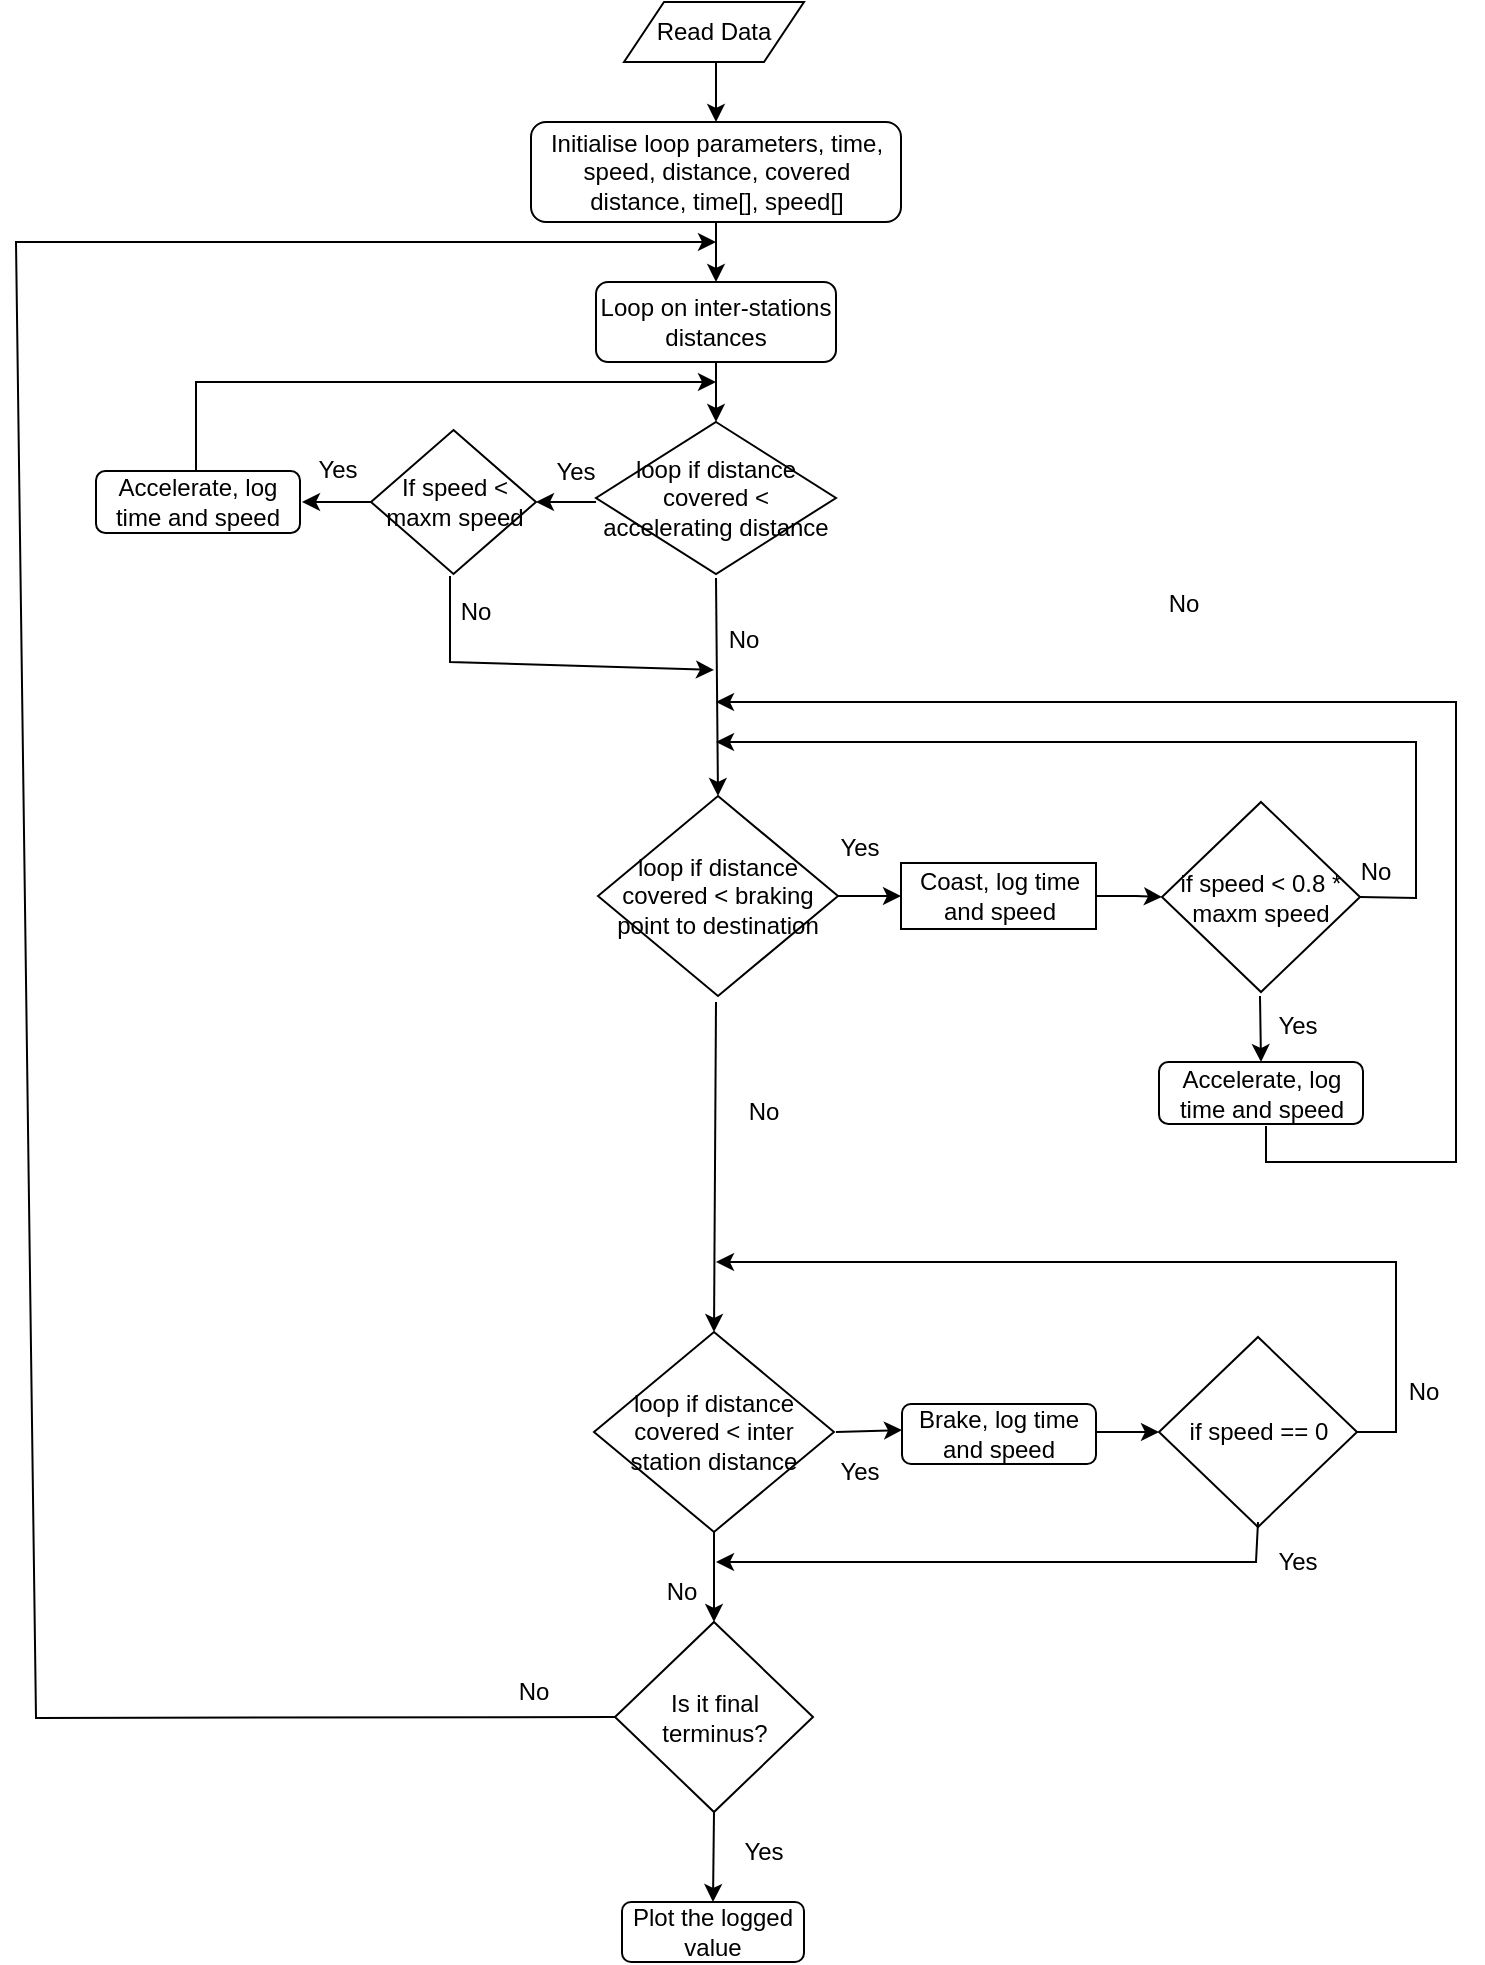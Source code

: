 <mxfile version="24.8.3">
  <diagram name="Page-1" id="9e2izzzQWu0SrGIOHbec">
    <mxGraphModel dx="1050" dy="569" grid="1" gridSize="10" guides="1" tooltips="1" connect="1" arrows="1" fold="1" page="1" pageScale="1" pageWidth="827" pageHeight="1169" math="0" shadow="0">
      <root>
        <mxCell id="0" />
        <mxCell id="1" parent="0" />
        <mxCell id="MyHe9AeNbJFNaO_dBCYq-2" value="" style="endArrow=classic;html=1;rounded=0;exitX=0.5;exitY=1;exitDx=0;exitDy=0;" parent="1" edge="1">
          <mxGeometry width="50" height="50" relative="1" as="geometry">
            <mxPoint x="390" y="130" as="sourcePoint" />
            <mxPoint x="390" y="160" as="targetPoint" />
          </mxGeometry>
        </mxCell>
        <mxCell id="MyHe9AeNbJFNaO_dBCYq-6" style="edgeStyle=orthogonalEdgeStyle;rounded=0;orthogonalLoop=1;jettySize=auto;html=1;" parent="1" source="MyHe9AeNbJFNaO_dBCYq-3" edge="1">
          <mxGeometry relative="1" as="geometry">
            <mxPoint x="390" y="240" as="targetPoint" />
          </mxGeometry>
        </mxCell>
        <mxCell id="MyHe9AeNbJFNaO_dBCYq-3" value="Initialise loop parameters, time, speed, distance, covered distance, time[], speed[]" style="rounded=1;whiteSpace=wrap;html=1;" parent="1" vertex="1">
          <mxGeometry x="297.5" y="160" width="185" height="50" as="geometry" />
        </mxCell>
        <mxCell id="MyHe9AeNbJFNaO_dBCYq-8" style="edgeStyle=orthogonalEdgeStyle;rounded=0;orthogonalLoop=1;jettySize=auto;html=1;exitX=0.5;exitY=1;exitDx=0;exitDy=0;" parent="1" source="MyHe9AeNbJFNaO_dBCYq-7" edge="1">
          <mxGeometry relative="1" as="geometry">
            <mxPoint x="390" y="310" as="targetPoint" />
          </mxGeometry>
        </mxCell>
        <mxCell id="MyHe9AeNbJFNaO_dBCYq-7" value="Loop on inter-stations distances" style="rounded=1;whiteSpace=wrap;html=1;" parent="1" vertex="1">
          <mxGeometry x="330" y="240" width="120" height="40" as="geometry" />
        </mxCell>
        <mxCell id="MyHe9AeNbJFNaO_dBCYq-9" value="loop if&amp;nbsp;&lt;span style=&quot;background-color: initial;&quot;&gt;distance covered &amp;lt; accelerating distance&lt;/span&gt;" style="rhombus;whiteSpace=wrap;html=1;" parent="1" vertex="1">
          <mxGeometry x="330" y="310" width="120" height="76" as="geometry" />
        </mxCell>
        <mxCell id="MyHe9AeNbJFNaO_dBCYq-13" value="No" style="text;html=1;align=center;verticalAlign=middle;whiteSpace=wrap;rounded=0;" parent="1" vertex="1">
          <mxGeometry x="374" y="404" width="60" height="30" as="geometry" />
        </mxCell>
        <mxCell id="MyHe9AeNbJFNaO_dBCYq-15" value="Read Data" style="shape=parallelogram;perimeter=parallelogramPerimeter;whiteSpace=wrap;html=1;fixedSize=1;" parent="1" vertex="1">
          <mxGeometry x="344" y="100" width="90" height="30" as="geometry" />
        </mxCell>
        <mxCell id="MyHe9AeNbJFNaO_dBCYq-19" value="Yes" style="text;html=1;align=center;verticalAlign=middle;whiteSpace=wrap;rounded=0;" parent="1" vertex="1">
          <mxGeometry x="290" y="320" width="60" height="30" as="geometry" />
        </mxCell>
        <mxCell id="MyHe9AeNbJFNaO_dBCYq-20" value="If speed &amp;lt; maxm speed" style="rhombus;whiteSpace=wrap;html=1;" parent="1" vertex="1">
          <mxGeometry x="217.5" y="314" width="82.5" height="72" as="geometry" />
        </mxCell>
        <mxCell id="MyHe9AeNbJFNaO_dBCYq-25" value="Accelerate, log time and speed" style="rounded=1;whiteSpace=wrap;html=1;" parent="1" vertex="1">
          <mxGeometry x="80" y="334.5" width="102" height="31" as="geometry" />
        </mxCell>
        <mxCell id="MyHe9AeNbJFNaO_dBCYq-30" value="No" style="text;html=1;align=center;verticalAlign=middle;whiteSpace=wrap;rounded=0;" parent="1" vertex="1">
          <mxGeometry x="594" y="386" width="60" height="30" as="geometry" />
        </mxCell>
        <mxCell id="MyHe9AeNbJFNaO_dBCYq-34" value="" style="edgeStyle=orthogonalEdgeStyle;rounded=0;orthogonalLoop=1;jettySize=auto;html=1;" parent="1" source="MyHe9AeNbJFNaO_dBCYq-32" target="MyHe9AeNbJFNaO_dBCYq-33" edge="1">
          <mxGeometry relative="1" as="geometry" />
        </mxCell>
        <mxCell id="MyHe9AeNbJFNaO_dBCYq-32" value="loop if&amp;nbsp;&lt;span style=&quot;background-color: initial;&quot;&gt;distance covered &amp;lt; braking point to destination&lt;/span&gt;" style="rhombus;whiteSpace=wrap;html=1;" parent="1" vertex="1">
          <mxGeometry x="331" y="497" width="120" height="100" as="geometry" />
        </mxCell>
        <mxCell id="MyHe9AeNbJFNaO_dBCYq-37" value="" style="edgeStyle=orthogonalEdgeStyle;rounded=0;orthogonalLoop=1;jettySize=auto;html=1;" parent="1" source="MyHe9AeNbJFNaO_dBCYq-33" target="MyHe9AeNbJFNaO_dBCYq-36" edge="1">
          <mxGeometry relative="1" as="geometry" />
        </mxCell>
        <mxCell id="MyHe9AeNbJFNaO_dBCYq-33" value="Coast, log time and speed" style="whiteSpace=wrap;html=1;" parent="1" vertex="1">
          <mxGeometry x="482.5" y="530.5" width="97.5" height="33" as="geometry" />
        </mxCell>
        <mxCell id="MyHe9AeNbJFNaO_dBCYq-35" value="Yes" style="text;html=1;align=center;verticalAlign=middle;whiteSpace=wrap;rounded=0;" parent="1" vertex="1">
          <mxGeometry x="432" y="508" width="60" height="30" as="geometry" />
        </mxCell>
        <mxCell id="MyHe9AeNbJFNaO_dBCYq-36" value="if speed &amp;lt; 0.8 * maxm speed" style="rhombus;whiteSpace=wrap;html=1;" parent="1" vertex="1">
          <mxGeometry x="613" y="500" width="99" height="95" as="geometry" />
        </mxCell>
        <mxCell id="MyHe9AeNbJFNaO_dBCYq-38" value="No" style="text;html=1;align=center;verticalAlign=middle;whiteSpace=wrap;rounded=0;" parent="1" vertex="1">
          <mxGeometry x="240" y="390" width="60" height="30" as="geometry" />
        </mxCell>
        <mxCell id="MyHe9AeNbJFNaO_dBCYq-40" value="" style="endArrow=classic;html=1;rounded=0;exitX=1;exitY=0.5;exitDx=0;exitDy=0;" parent="1" source="MyHe9AeNbJFNaO_dBCYq-36" edge="1">
          <mxGeometry width="50" height="50" relative="1" as="geometry">
            <mxPoint x="720" y="550" as="sourcePoint" />
            <mxPoint x="390" y="470" as="targetPoint" />
            <Array as="points">
              <mxPoint x="740" y="548" />
              <mxPoint x="740" y="470" />
              <mxPoint x="630" y="470" />
              <mxPoint x="530" y="470" />
            </Array>
          </mxGeometry>
        </mxCell>
        <mxCell id="MyHe9AeNbJFNaO_dBCYq-41" value="" style="endArrow=classic;html=1;rounded=0;entryX=0.5;entryY=0;entryDx=0;entryDy=0;" parent="1" target="MyHe9AeNbJFNaO_dBCYq-32" edge="1">
          <mxGeometry width="50" height="50" relative="1" as="geometry">
            <mxPoint x="390" y="388" as="sourcePoint" />
            <mxPoint x="440" y="338" as="targetPoint" />
          </mxGeometry>
        </mxCell>
        <mxCell id="MyHe9AeNbJFNaO_dBCYq-42" value="No" style="text;html=1;align=center;verticalAlign=middle;whiteSpace=wrap;rounded=0;" parent="1" vertex="1">
          <mxGeometry x="690" y="520" width="60" height="30" as="geometry" />
        </mxCell>
        <mxCell id="MyHe9AeNbJFNaO_dBCYq-43" value="Accelerate, log time and speed" style="rounded=1;whiteSpace=wrap;html=1;" parent="1" vertex="1">
          <mxGeometry x="611.5" y="630" width="102" height="31" as="geometry" />
        </mxCell>
        <mxCell id="MyHe9AeNbJFNaO_dBCYq-44" value="" style="endArrow=classic;html=1;rounded=0;entryX=0.5;entryY=0;entryDx=0;entryDy=0;" parent="1" target="MyHe9AeNbJFNaO_dBCYq-43" edge="1">
          <mxGeometry width="50" height="50" relative="1" as="geometry">
            <mxPoint x="662" y="597" as="sourcePoint" />
            <mxPoint x="660" y="620" as="targetPoint" />
          </mxGeometry>
        </mxCell>
        <mxCell id="MyHe9AeNbJFNaO_dBCYq-49" value="" style="endArrow=classic;html=1;rounded=0;entryX=1;entryY=0.5;entryDx=0;entryDy=0;" parent="1" target="MyHe9AeNbJFNaO_dBCYq-20" edge="1">
          <mxGeometry width="50" height="50" relative="1" as="geometry">
            <mxPoint x="330" y="350" as="sourcePoint" />
            <mxPoint x="380" y="300" as="targetPoint" />
          </mxGeometry>
        </mxCell>
        <mxCell id="MyHe9AeNbJFNaO_dBCYq-52" value="" style="endArrow=classic;html=1;rounded=0;" parent="1" edge="1">
          <mxGeometry width="50" height="50" relative="1" as="geometry">
            <mxPoint x="130" y="335" as="sourcePoint" />
            <mxPoint x="390" y="290" as="targetPoint" />
            <Array as="points">
              <mxPoint x="130" y="290" />
            </Array>
          </mxGeometry>
        </mxCell>
        <mxCell id="MyHe9AeNbJFNaO_dBCYq-53" value="Yes" style="text;html=1;align=center;verticalAlign=middle;whiteSpace=wrap;rounded=0;" parent="1" vertex="1">
          <mxGeometry x="171" y="319" width="60" height="30" as="geometry" />
        </mxCell>
        <mxCell id="MyHe9AeNbJFNaO_dBCYq-54" value="" style="endArrow=classic;html=1;rounded=0;entryX=1;entryY=0.5;entryDx=0;entryDy=0;exitX=0;exitY=0.5;exitDx=0;exitDy=0;" parent="1" source="MyHe9AeNbJFNaO_dBCYq-20" edge="1">
          <mxGeometry width="50" height="50" relative="1" as="geometry">
            <mxPoint x="213" y="350" as="sourcePoint" />
            <mxPoint x="183" y="350" as="targetPoint" />
          </mxGeometry>
        </mxCell>
        <mxCell id="MyHe9AeNbJFNaO_dBCYq-57" value="" style="endArrow=classic;html=1;rounded=0;entryX=0.25;entryY=1;entryDx=0;entryDy=0;" parent="1" target="MyHe9AeNbJFNaO_dBCYq-13" edge="1">
          <mxGeometry width="50" height="50" relative="1" as="geometry">
            <mxPoint x="257" y="387" as="sourcePoint" />
            <mxPoint x="307" y="337" as="targetPoint" />
            <Array as="points">
              <mxPoint x="257" y="430" />
            </Array>
          </mxGeometry>
        </mxCell>
        <mxCell id="MyHe9AeNbJFNaO_dBCYq-58" value="" style="endArrow=classic;html=1;rounded=0;" parent="1" edge="1">
          <mxGeometry width="50" height="50" relative="1" as="geometry">
            <mxPoint x="665" y="662" as="sourcePoint" />
            <mxPoint x="390" y="450" as="targetPoint" />
            <Array as="points">
              <mxPoint x="665" y="680" />
              <mxPoint x="760" y="680" />
              <mxPoint x="760" y="560" />
              <mxPoint x="760" y="450" />
            </Array>
          </mxGeometry>
        </mxCell>
        <mxCell id="MyHe9AeNbJFNaO_dBCYq-59" value="loop if&amp;nbsp;&lt;span style=&quot;background-color: initial;&quot;&gt;distance covered &amp;lt; inter station distance&lt;/span&gt;" style="rhombus;whiteSpace=wrap;html=1;" parent="1" vertex="1">
          <mxGeometry x="329" y="765" width="120" height="100" as="geometry" />
        </mxCell>
        <mxCell id="MyHe9AeNbJFNaO_dBCYq-60" value="" style="endArrow=classic;html=1;rounded=0;entryX=0.5;entryY=0;entryDx=0;entryDy=0;" parent="1" target="MyHe9AeNbJFNaO_dBCYq-59" edge="1">
          <mxGeometry width="50" height="50" relative="1" as="geometry">
            <mxPoint x="390" y="600" as="sourcePoint" />
            <mxPoint x="440" y="550" as="targetPoint" />
          </mxGeometry>
        </mxCell>
        <mxCell id="MyHe9AeNbJFNaO_dBCYq-61" value="Brake, log time and speed" style="rounded=1;whiteSpace=wrap;html=1;" parent="1" vertex="1">
          <mxGeometry x="483" y="801" width="97" height="30" as="geometry" />
        </mxCell>
        <mxCell id="MyHe9AeNbJFNaO_dBCYq-62" value="" style="endArrow=classic;html=1;rounded=0;entryX=0;entryY=0.5;entryDx=0;entryDy=0;" parent="1" edge="1">
          <mxGeometry width="50" height="50" relative="1" as="geometry">
            <mxPoint x="450" y="815" as="sourcePoint" />
            <mxPoint x="483" y="814" as="targetPoint" />
          </mxGeometry>
        </mxCell>
        <mxCell id="MyHe9AeNbJFNaO_dBCYq-63" value="if speed == 0" style="rhombus;whiteSpace=wrap;html=1;" parent="1" vertex="1">
          <mxGeometry x="611.5" y="767.5" width="99" height="95" as="geometry" />
        </mxCell>
        <mxCell id="MyHe9AeNbJFNaO_dBCYq-64" value="" style="endArrow=classic;html=1;rounded=0;" parent="1" target="MyHe9AeNbJFNaO_dBCYq-63" edge="1">
          <mxGeometry width="50" height="50" relative="1" as="geometry">
            <mxPoint x="580" y="815" as="sourcePoint" />
            <mxPoint x="611.5" y="820" as="targetPoint" />
          </mxGeometry>
        </mxCell>
        <mxCell id="MyHe9AeNbJFNaO_dBCYq-65" value="" style="endArrow=classic;html=1;rounded=0;exitX=1;exitY=0.5;exitDx=0;exitDy=0;" parent="1" source="MyHe9AeNbJFNaO_dBCYq-63" edge="1">
          <mxGeometry width="50" height="50" relative="1" as="geometry">
            <mxPoint x="660" y="880" as="sourcePoint" />
            <mxPoint x="390" y="730" as="targetPoint" />
            <Array as="points">
              <mxPoint x="730" y="815" />
              <mxPoint x="730" y="760" />
              <mxPoint x="730" y="730" />
              <mxPoint x="590" y="730" />
            </Array>
          </mxGeometry>
        </mxCell>
        <mxCell id="MyHe9AeNbJFNaO_dBCYq-67" value="No" style="text;html=1;align=center;verticalAlign=middle;whiteSpace=wrap;rounded=0;" parent="1" vertex="1">
          <mxGeometry x="713.5" y="780" width="60" height="30" as="geometry" />
        </mxCell>
        <mxCell id="MyHe9AeNbJFNaO_dBCYq-68" value="Plot the logged value" style="rounded=1;whiteSpace=wrap;html=1;" parent="1" vertex="1">
          <mxGeometry x="343" y="1050" width="91" height="30" as="geometry" />
        </mxCell>
        <mxCell id="MyHe9AeNbJFNaO_dBCYq-70" value="Is it final terminus?" style="rhombus;whiteSpace=wrap;html=1;" parent="1" vertex="1">
          <mxGeometry x="339.5" y="910" width="99" height="95" as="geometry" />
        </mxCell>
        <mxCell id="MyHe9AeNbJFNaO_dBCYq-71" value="Yes" style="text;html=1;align=center;verticalAlign=middle;whiteSpace=wrap;rounded=0;" parent="1" vertex="1">
          <mxGeometry x="650.5" y="597" width="60" height="30" as="geometry" />
        </mxCell>
        <mxCell id="MyHe9AeNbJFNaO_dBCYq-72" value="" style="endArrow=classic;html=1;rounded=0;exitX=0.5;exitY=1;exitDx=0;exitDy=0;" parent="1" source="MyHe9AeNbJFNaO_dBCYq-59" target="MyHe9AeNbJFNaO_dBCYq-70" edge="1">
          <mxGeometry width="50" height="50" relative="1" as="geometry">
            <mxPoint x="390" y="870" as="sourcePoint" />
            <mxPoint x="440" y="820" as="targetPoint" />
          </mxGeometry>
        </mxCell>
        <mxCell id="MyHe9AeNbJFNaO_dBCYq-73" value="Yes" style="text;html=1;align=center;verticalAlign=middle;whiteSpace=wrap;rounded=0;" parent="1" vertex="1">
          <mxGeometry x="432" y="820" width="60" height="30" as="geometry" />
        </mxCell>
        <mxCell id="MyHe9AeNbJFNaO_dBCYq-74" value="No" style="text;html=1;align=center;verticalAlign=middle;whiteSpace=wrap;rounded=0;" parent="1" vertex="1">
          <mxGeometry x="384" y="640" width="60" height="30" as="geometry" />
        </mxCell>
        <mxCell id="MyHe9AeNbJFNaO_dBCYq-75" value="No" style="text;html=1;align=center;verticalAlign=middle;whiteSpace=wrap;rounded=0;" parent="1" vertex="1">
          <mxGeometry x="343" y="880" width="60" height="30" as="geometry" />
        </mxCell>
        <mxCell id="MyHe9AeNbJFNaO_dBCYq-76" value="" style="endArrow=classic;html=1;rounded=0;exitX=0;exitY=0.5;exitDx=0;exitDy=0;" parent="1" source="MyHe9AeNbJFNaO_dBCYq-70" edge="1">
          <mxGeometry width="50" height="50" relative="1" as="geometry">
            <mxPoint x="339.5" y="960" as="sourcePoint" />
            <mxPoint x="390" y="220" as="targetPoint" />
            <Array as="points">
              <mxPoint x="50" y="958" />
              <mxPoint x="40" y="220" />
            </Array>
          </mxGeometry>
        </mxCell>
        <mxCell id="MyHe9AeNbJFNaO_dBCYq-77" value="" style="endArrow=classic;html=1;rounded=0;entryX=0.5;entryY=0;entryDx=0;entryDy=0;exitX=0.5;exitY=1;exitDx=0;exitDy=0;" parent="1" source="MyHe9AeNbJFNaO_dBCYq-70" target="MyHe9AeNbJFNaO_dBCYq-68" edge="1">
          <mxGeometry width="50" height="50" relative="1" as="geometry">
            <mxPoint x="390" y="1010" as="sourcePoint" />
            <mxPoint x="440" y="960" as="targetPoint" />
          </mxGeometry>
        </mxCell>
        <mxCell id="MyHe9AeNbJFNaO_dBCYq-78" value="No" style="text;html=1;align=center;verticalAlign=middle;whiteSpace=wrap;rounded=0;" parent="1" vertex="1">
          <mxGeometry x="269" y="930" width="60" height="30" as="geometry" />
        </mxCell>
        <mxCell id="MyHe9AeNbJFNaO_dBCYq-79" value="Yes" style="text;html=1;align=center;verticalAlign=middle;whiteSpace=wrap;rounded=0;" parent="1" vertex="1">
          <mxGeometry x="384" y="1010" width="60" height="30" as="geometry" />
        </mxCell>
        <mxCell id="MyHe9AeNbJFNaO_dBCYq-82" value="" style="endArrow=classic;html=1;rounded=0;" parent="1" edge="1">
          <mxGeometry width="50" height="50" relative="1" as="geometry">
            <mxPoint x="661" y="860" as="sourcePoint" />
            <mxPoint x="390" y="880" as="targetPoint" />
            <Array as="points">
              <mxPoint x="660" y="880" />
            </Array>
          </mxGeometry>
        </mxCell>
        <mxCell id="MyHe9AeNbJFNaO_dBCYq-83" value="Yes" style="text;html=1;align=center;verticalAlign=middle;whiteSpace=wrap;rounded=0;" parent="1" vertex="1">
          <mxGeometry x="650.5" y="865" width="60" height="30" as="geometry" />
        </mxCell>
      </root>
    </mxGraphModel>
  </diagram>
</mxfile>
